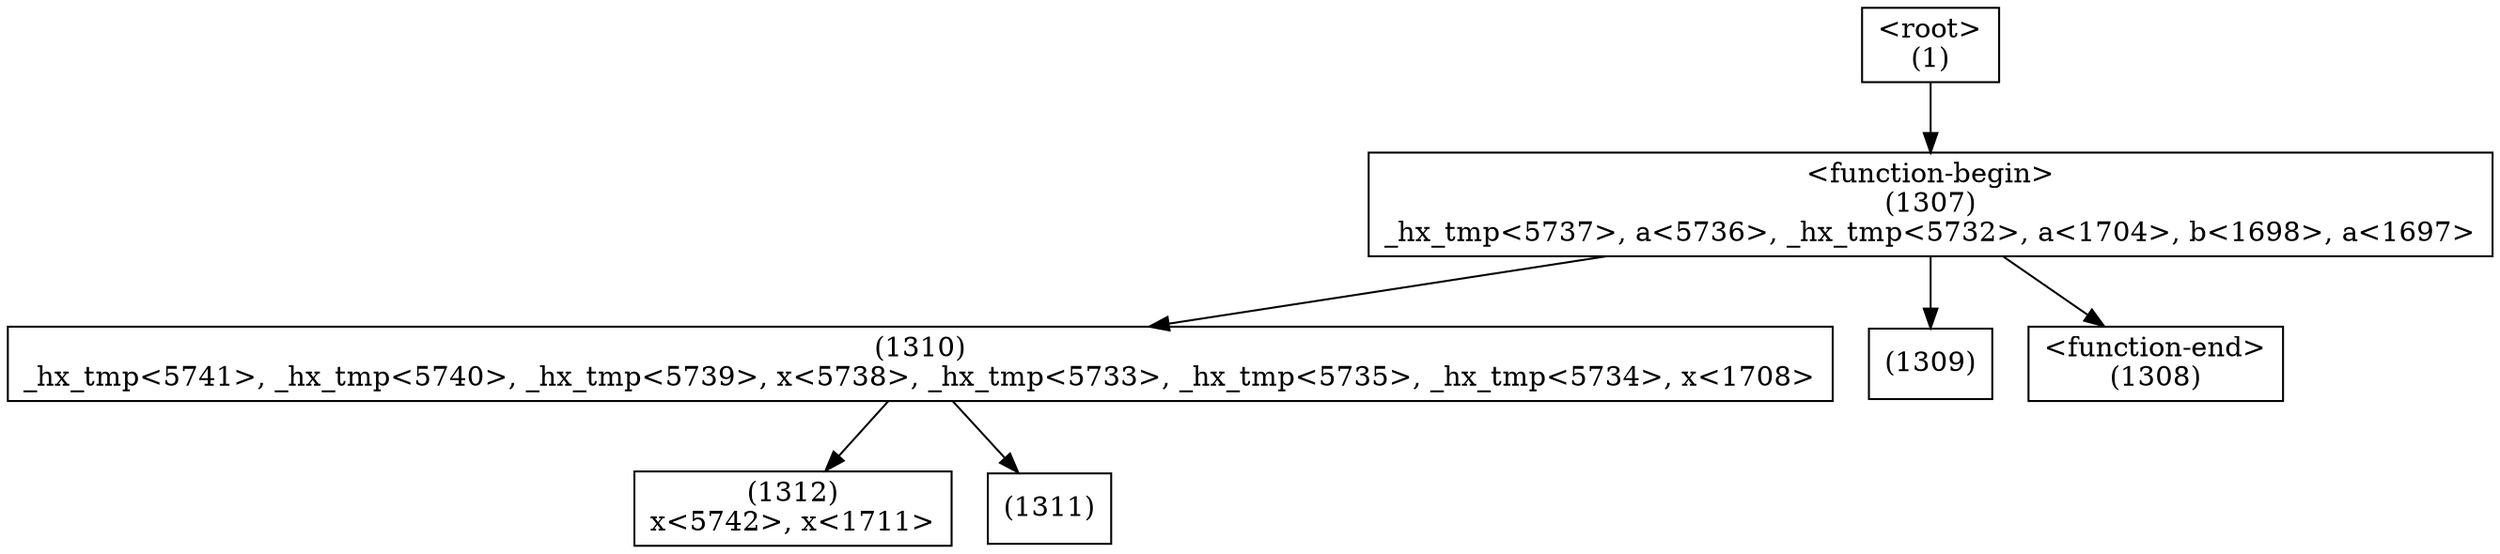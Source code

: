 digraph graphname {
n1312 [shape=box,label="(1312)\nx<5742>, x<1711>"];
n1311 [shape=box,label="(1311)"];
n1310 [shape=box,label="(1310)\n_hx_tmp<5741>, _hx_tmp<5740>, _hx_tmp<5739>, x<5738>, _hx_tmp<5733>, _hx_tmp<5735>, _hx_tmp<5734>, x<1708>"];
n1310 -> n1311;
n1310 -> n1312;
n1309 [shape=box,label="(1309)"];
n1308 [shape=box,label="<function-end>
(1308)"];
n1307 [shape=box,label="<function-begin>
(1307)\n_hx_tmp<5737>, a<5736>, _hx_tmp<5732>, a<1704>, b<1698>, a<1697>"];
n1307 -> n1309;
n1307 -> n1308;
n1307 -> n1310;
n1 [shape=box,label="<root>
(1)"];
n1 -> n1307;
}
